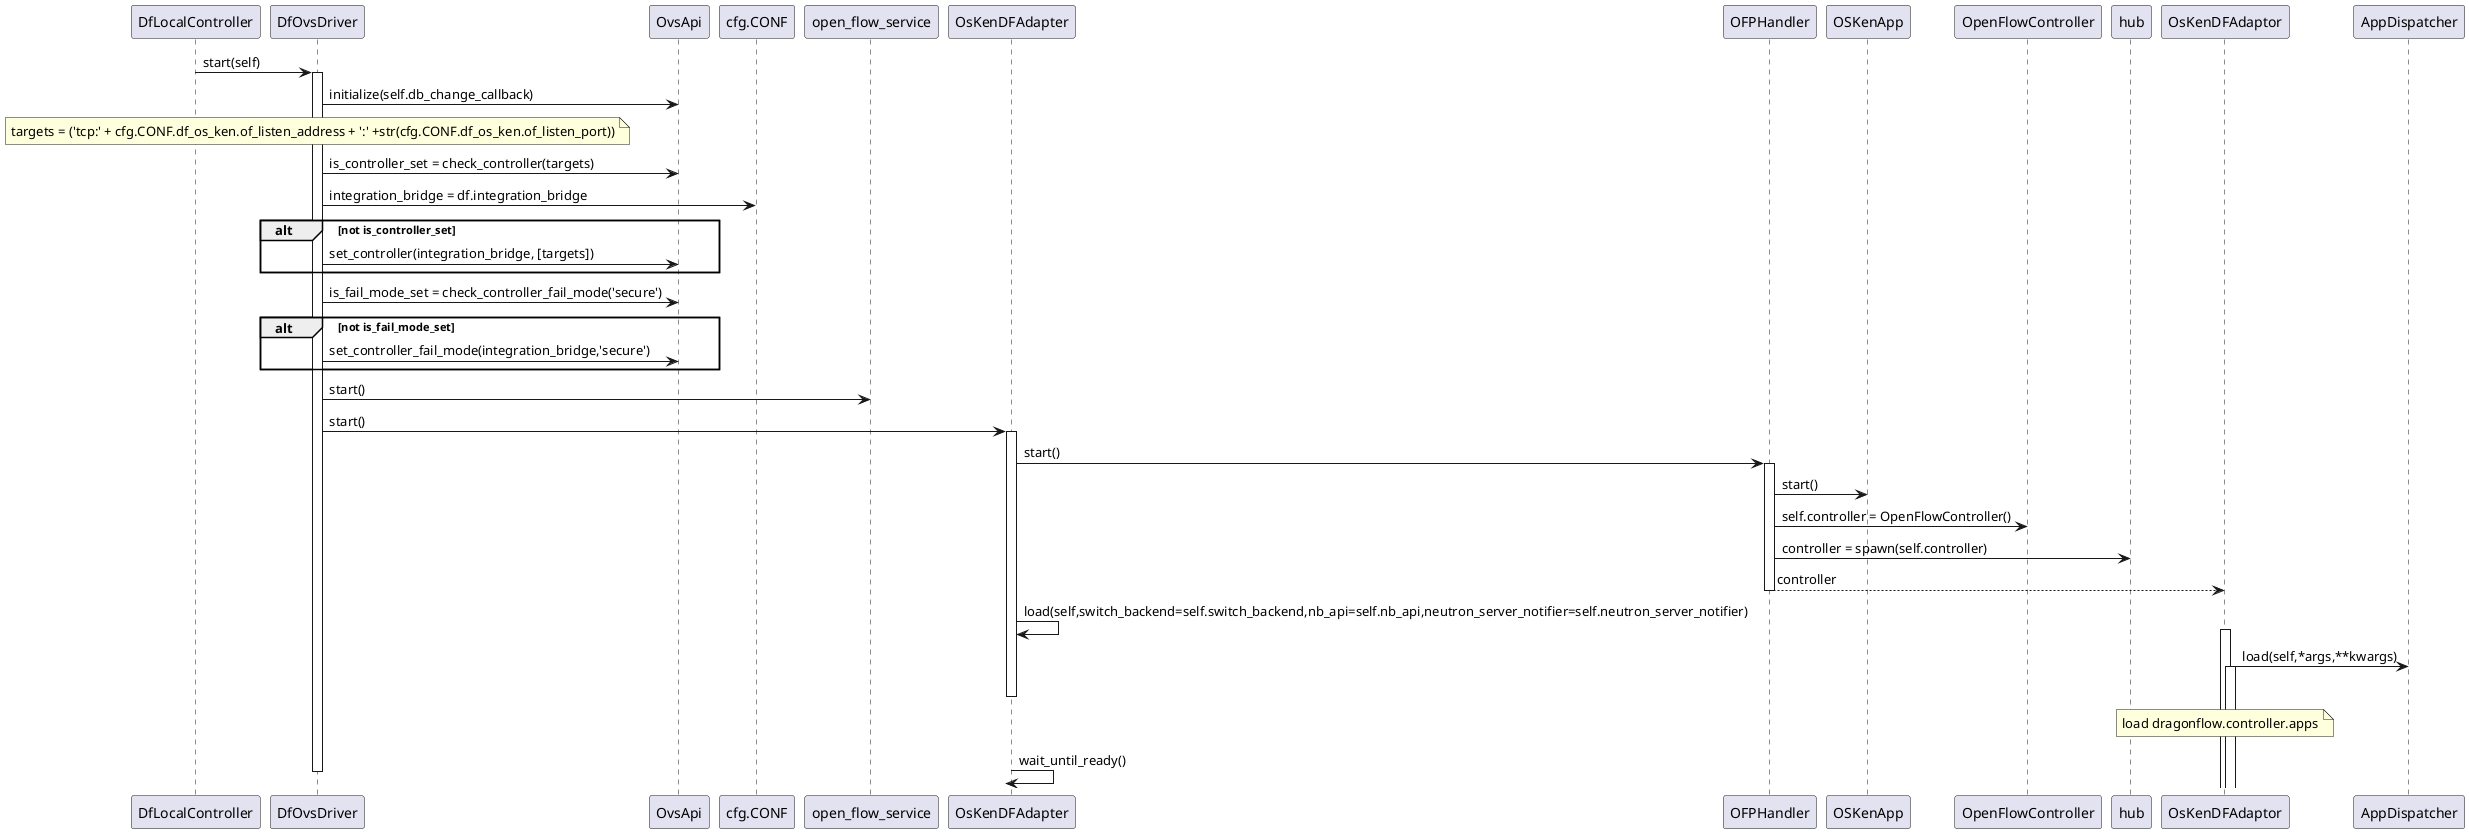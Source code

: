 @startuml df_ovs_driver start
DfLocalController->DfOvsDriver:start(self)
activate DfOvsDriver
DfOvsDriver->OvsApi:initialize(self.db_change_callback)
' # both set_controller and del_controller will delete flows.
' # for reliability, here we should check if controller is set for OVS,
' # if yes, don't set controller and don't delete controller.
' # if no, set controller
note over DfOvsDriver
    targets = ('tcp:' + cfg.CONF.df_os_ken.of_listen_address + ':' +str(cfg.CONF.df_os_ken.of_listen_port))
end note
DfOvsDriver->OvsApi:is_controller_set = check_controller(targets)
DfOvsDriver->cfg.CONF:integration_bridge = df.integration_bridge
alt not is_controller_set
    DfOvsDriver->OvsApi:set_controller(integration_bridge, [targets])
end
DfOvsDriver->OvsApi:is_fail_mode_set = check_controller_fail_mode('secure')
alt not is_fail_mode_set
    DfOvsDriver->OvsApi:set_controller_fail_mode(integration_bridge,'secure')
end
DfOvsDriver->open_flow_service:start()
DfOvsDriver->OsKenDFAdapter:start()
activate OsKenDFAdapter
OsKenDFAdapter->OFPHandler:start()
activate OFPHandler
OFPHandler->OSKenApp:start()
OFPHandler->OpenFlowController:self.controller = OpenFlowController()
OFPHandler->hub:controller = spawn(self.controller)
OFPHandler-->OsKenDFAdaptor:controller
deactivate
OsKenDFAdapter->OsKenDFAdapter:load(self,switch_backend=self.switch_backend,nb_api=self.nb_api,neutron_server_notifier=self.neutron_server_notifier)
activate OsKenDFAdaptor
OsKenDFAdaptor->AppDispatcher:load(self,*args,**kwargs)
activate OsKenDFAdaptor
note over OsKenDFAdaptor
load dragonflow.controller.apps
end note
deactivate
deactivate
OsKenDFAdapter->OsKenDFAdapter:wait_until_ready()
deactivate
deactivate
@enduml
